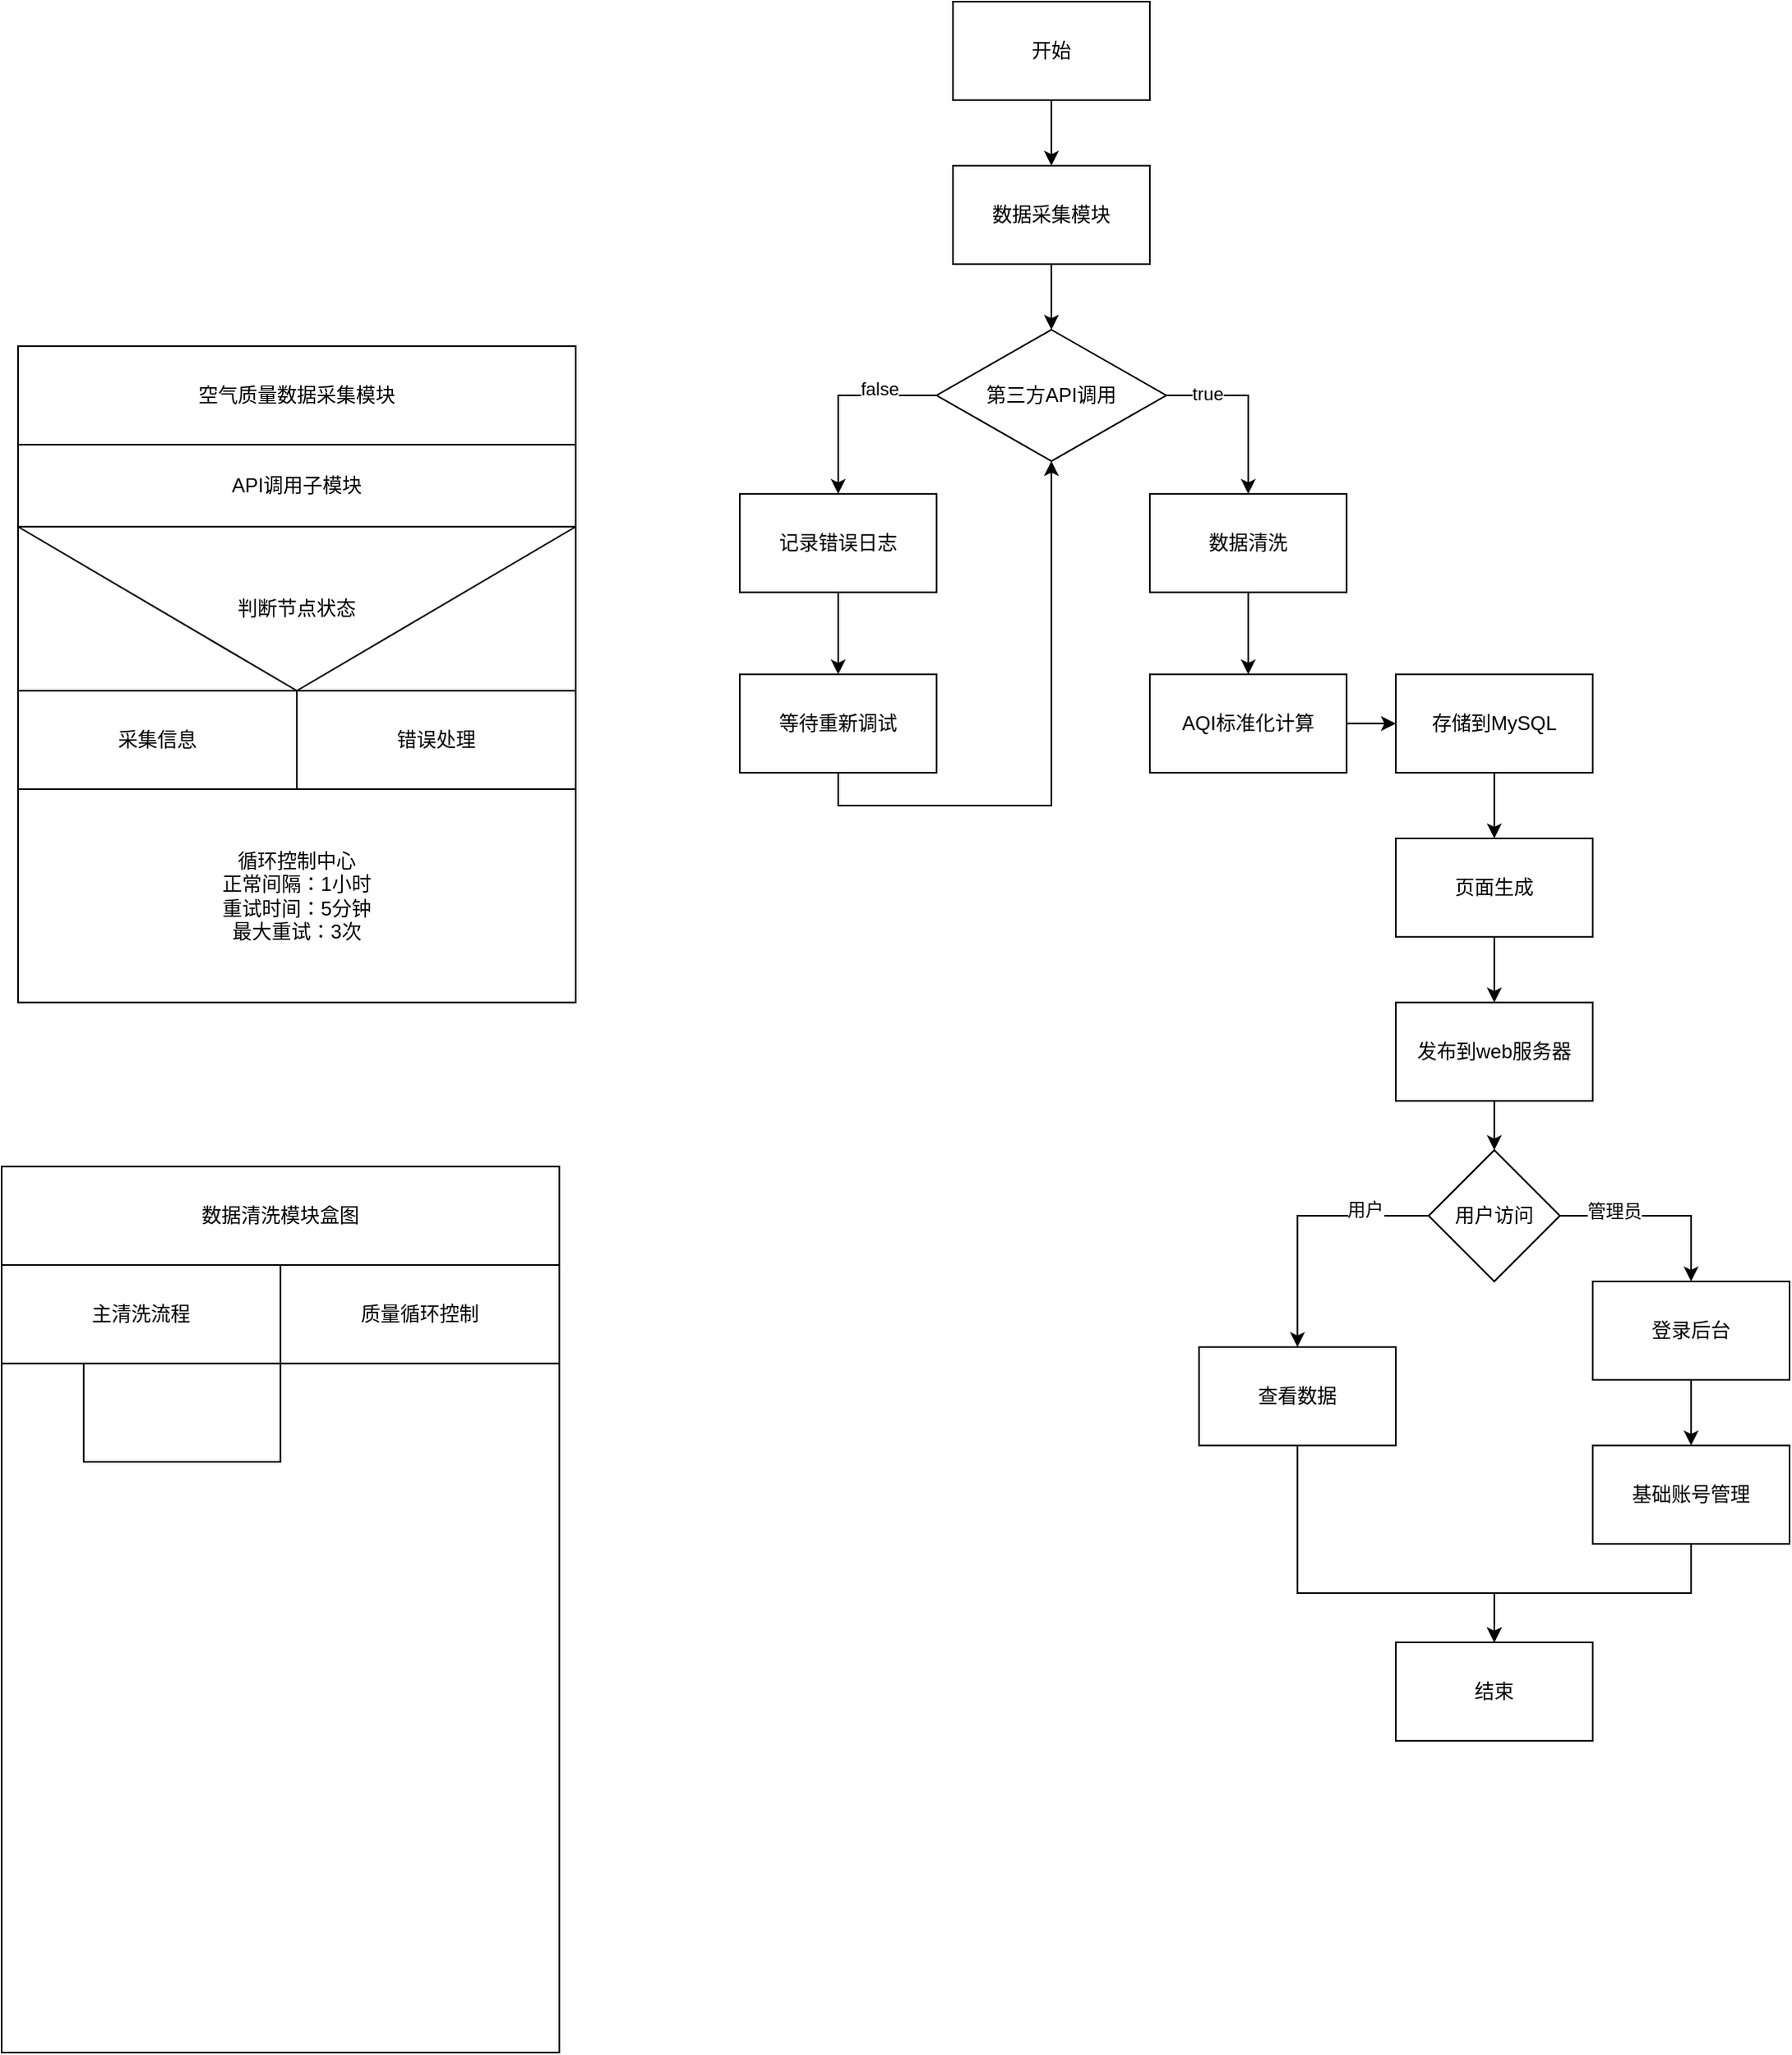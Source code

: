 <mxfile version="26.2.5" pages="3">
  <diagram name="第 1 页" id="ARpZnLf89aFGDRDLgZmb">
    <mxGraphModel dx="1066" dy="1204" grid="1" gridSize="10" guides="1" tooltips="1" connect="1" arrows="1" fold="1" page="0" pageScale="1" pageWidth="827" pageHeight="1169" background="#FFFFFF" math="0" shadow="0" adaptiveColors="none">
      <root>
        <mxCell id="0" />
        <mxCell id="1" parent="0" />
        <mxCell id="z7iYueGVClakvq6g5EIx-85" style="edgeStyle=orthogonalEdgeStyle;rounded=0;orthogonalLoop=1;jettySize=auto;html=1;exitX=0.5;exitY=1;exitDx=0;exitDy=0;entryX=0.5;entryY=0;entryDx=0;entryDy=0;" edge="1" parent="1" source="z7iYueGVClakvq6g5EIx-68" target="z7iYueGVClakvq6g5EIx-69">
          <mxGeometry relative="1" as="geometry" />
        </mxCell>
        <mxCell id="z7iYueGVClakvq6g5EIx-68" value="开始" style="rounded=0;whiteSpace=wrap;html=1;" vertex="1" parent="1">
          <mxGeometry x="280" y="-290" width="120" height="60" as="geometry" />
        </mxCell>
        <mxCell id="z7iYueGVClakvq6g5EIx-86" style="edgeStyle=orthogonalEdgeStyle;rounded=0;orthogonalLoop=1;jettySize=auto;html=1;exitX=0.5;exitY=1;exitDx=0;exitDy=0;entryX=0.5;entryY=0;entryDx=0;entryDy=0;" edge="1" parent="1" source="z7iYueGVClakvq6g5EIx-69" target="z7iYueGVClakvq6g5EIx-70">
          <mxGeometry relative="1" as="geometry" />
        </mxCell>
        <mxCell id="z7iYueGVClakvq6g5EIx-69" value="数据采集模块" style="rounded=0;whiteSpace=wrap;html=1;" vertex="1" parent="1">
          <mxGeometry x="280" y="-190" width="120" height="60" as="geometry" />
        </mxCell>
        <mxCell id="z7iYueGVClakvq6g5EIx-87" style="edgeStyle=orthogonalEdgeStyle;rounded=0;orthogonalLoop=1;jettySize=auto;html=1;exitX=0;exitY=0.5;exitDx=0;exitDy=0;entryX=0.5;entryY=0;entryDx=0;entryDy=0;" edge="1" parent="1" source="z7iYueGVClakvq6g5EIx-70" target="z7iYueGVClakvq6g5EIx-71">
          <mxGeometry relative="1" as="geometry" />
        </mxCell>
        <mxCell id="z7iYueGVClakvq6g5EIx-109" value="false" style="edgeLabel;html=1;align=center;verticalAlign=middle;resizable=0;points=[];" vertex="1" connectable="0" parent="z7iYueGVClakvq6g5EIx-87">
          <mxGeometry x="-0.411" y="-4" relative="1" as="geometry">
            <mxPoint as="offset" />
          </mxGeometry>
        </mxCell>
        <mxCell id="z7iYueGVClakvq6g5EIx-90" style="edgeStyle=orthogonalEdgeStyle;rounded=0;orthogonalLoop=1;jettySize=auto;html=1;exitX=1;exitY=0.5;exitDx=0;exitDy=0;entryX=0.5;entryY=0;entryDx=0;entryDy=0;" edge="1" parent="1" source="z7iYueGVClakvq6g5EIx-70" target="z7iYueGVClakvq6g5EIx-73">
          <mxGeometry relative="1" as="geometry" />
        </mxCell>
        <mxCell id="z7iYueGVClakvq6g5EIx-110" value="true" style="edgeLabel;html=1;align=center;verticalAlign=middle;resizable=0;points=[];" vertex="1" connectable="0" parent="z7iYueGVClakvq6g5EIx-90">
          <mxGeometry x="-0.553" y="1" relative="1" as="geometry">
            <mxPoint as="offset" />
          </mxGeometry>
        </mxCell>
        <mxCell id="z7iYueGVClakvq6g5EIx-70" value="第三方API调用" style="rhombus;whiteSpace=wrap;html=1;" vertex="1" parent="1">
          <mxGeometry x="270" y="-90" width="140" height="80" as="geometry" />
        </mxCell>
        <mxCell id="z7iYueGVClakvq6g5EIx-88" style="edgeStyle=orthogonalEdgeStyle;rounded=0;orthogonalLoop=1;jettySize=auto;html=1;exitX=0.5;exitY=1;exitDx=0;exitDy=0;entryX=0.5;entryY=0;entryDx=0;entryDy=0;" edge="1" parent="1" source="z7iYueGVClakvq6g5EIx-71" target="z7iYueGVClakvq6g5EIx-72">
          <mxGeometry relative="1" as="geometry" />
        </mxCell>
        <mxCell id="z7iYueGVClakvq6g5EIx-71" value="记录错误日志" style="rounded=0;whiteSpace=wrap;html=1;" vertex="1" parent="1">
          <mxGeometry x="150" y="10" width="120" height="60" as="geometry" />
        </mxCell>
        <mxCell id="z7iYueGVClakvq6g5EIx-89" style="edgeStyle=orthogonalEdgeStyle;rounded=0;orthogonalLoop=1;jettySize=auto;html=1;exitX=0.5;exitY=1;exitDx=0;exitDy=0;entryX=0.5;entryY=1;entryDx=0;entryDy=0;" edge="1" parent="1" source="z7iYueGVClakvq6g5EIx-72" target="z7iYueGVClakvq6g5EIx-70">
          <mxGeometry relative="1" as="geometry" />
        </mxCell>
        <mxCell id="z7iYueGVClakvq6g5EIx-72" value="等待重新调试" style="rounded=0;whiteSpace=wrap;html=1;" vertex="1" parent="1">
          <mxGeometry x="150" y="120" width="120" height="60" as="geometry" />
        </mxCell>
        <mxCell id="z7iYueGVClakvq6g5EIx-91" style="edgeStyle=orthogonalEdgeStyle;rounded=0;orthogonalLoop=1;jettySize=auto;html=1;exitX=0.5;exitY=1;exitDx=0;exitDy=0;" edge="1" parent="1" source="z7iYueGVClakvq6g5EIx-73" target="z7iYueGVClakvq6g5EIx-74">
          <mxGeometry relative="1" as="geometry" />
        </mxCell>
        <mxCell id="z7iYueGVClakvq6g5EIx-73" value="数据清洗" style="rounded=0;whiteSpace=wrap;html=1;" vertex="1" parent="1">
          <mxGeometry x="400" y="10" width="120" height="60" as="geometry" />
        </mxCell>
        <mxCell id="z7iYueGVClakvq6g5EIx-92" style="edgeStyle=orthogonalEdgeStyle;rounded=0;orthogonalLoop=1;jettySize=auto;html=1;exitX=1;exitY=0.5;exitDx=0;exitDy=0;entryX=0;entryY=0.5;entryDx=0;entryDy=0;" edge="1" parent="1" source="z7iYueGVClakvq6g5EIx-74" target="z7iYueGVClakvq6g5EIx-75">
          <mxGeometry relative="1" as="geometry" />
        </mxCell>
        <mxCell id="z7iYueGVClakvq6g5EIx-74" value="AQI标准化计算" style="rounded=0;whiteSpace=wrap;html=1;" vertex="1" parent="1">
          <mxGeometry x="400" y="120" width="120" height="60" as="geometry" />
        </mxCell>
        <mxCell id="z7iYueGVClakvq6g5EIx-96" style="edgeStyle=orthogonalEdgeStyle;rounded=0;orthogonalLoop=1;jettySize=auto;html=1;exitX=0.5;exitY=1;exitDx=0;exitDy=0;entryX=0.5;entryY=0;entryDx=0;entryDy=0;" edge="1" parent="1" source="z7iYueGVClakvq6g5EIx-75" target="z7iYueGVClakvq6g5EIx-77">
          <mxGeometry relative="1" as="geometry" />
        </mxCell>
        <mxCell id="z7iYueGVClakvq6g5EIx-75" value="存储到MySQL" style="rounded=0;whiteSpace=wrap;html=1;" vertex="1" parent="1">
          <mxGeometry x="550" y="120" width="120" height="60" as="geometry" />
        </mxCell>
        <mxCell id="z7iYueGVClakvq6g5EIx-97" value="" style="edgeStyle=orthogonalEdgeStyle;rounded=0;orthogonalLoop=1;jettySize=auto;html=1;" edge="1" parent="1" source="z7iYueGVClakvq6g5EIx-77" target="z7iYueGVClakvq6g5EIx-78">
          <mxGeometry relative="1" as="geometry" />
        </mxCell>
        <mxCell id="z7iYueGVClakvq6g5EIx-77" value="页面生成" style="rounded=0;whiteSpace=wrap;html=1;" vertex="1" parent="1">
          <mxGeometry x="550" y="220" width="120" height="60" as="geometry" />
        </mxCell>
        <mxCell id="z7iYueGVClakvq6g5EIx-98" value="" style="edgeStyle=orthogonalEdgeStyle;rounded=0;orthogonalLoop=1;jettySize=auto;html=1;" edge="1" parent="1" source="z7iYueGVClakvq6g5EIx-78" target="z7iYueGVClakvq6g5EIx-81">
          <mxGeometry relative="1" as="geometry" />
        </mxCell>
        <mxCell id="z7iYueGVClakvq6g5EIx-78" value="发布到web服务器" style="rounded=0;whiteSpace=wrap;html=1;" vertex="1" parent="1">
          <mxGeometry x="550" y="320" width="120" height="60" as="geometry" />
        </mxCell>
        <mxCell id="z7iYueGVClakvq6g5EIx-107" style="edgeStyle=orthogonalEdgeStyle;rounded=0;orthogonalLoop=1;jettySize=auto;html=1;exitX=0.5;exitY=1;exitDx=0;exitDy=0;entryX=0.5;entryY=0;entryDx=0;entryDy=0;" edge="1" parent="1" source="z7iYueGVClakvq6g5EIx-79" target="z7iYueGVClakvq6g5EIx-84">
          <mxGeometry relative="1" as="geometry">
            <Array as="points">
              <mxPoint x="490" y="680" />
              <mxPoint x="610" y="680" />
            </Array>
          </mxGeometry>
        </mxCell>
        <mxCell id="z7iYueGVClakvq6g5EIx-79" value="查看数据" style="rounded=0;whiteSpace=wrap;html=1;" vertex="1" parent="1">
          <mxGeometry x="430" y="530" width="120" height="60" as="geometry" />
        </mxCell>
        <mxCell id="z7iYueGVClakvq6g5EIx-99" style="edgeStyle=orthogonalEdgeStyle;rounded=0;orthogonalLoop=1;jettySize=auto;html=1;exitX=0;exitY=0.5;exitDx=0;exitDy=0;" edge="1" parent="1" source="z7iYueGVClakvq6g5EIx-81" target="z7iYueGVClakvq6g5EIx-79">
          <mxGeometry relative="1" as="geometry" />
        </mxCell>
        <mxCell id="z7iYueGVClakvq6g5EIx-118" value="用户" style="edgeLabel;html=1;align=center;verticalAlign=middle;resizable=0;points=[];" vertex="1" connectable="0" parent="z7iYueGVClakvq6g5EIx-99">
          <mxGeometry x="-0.492" y="-4" relative="1" as="geometry">
            <mxPoint x="1" as="offset" />
          </mxGeometry>
        </mxCell>
        <mxCell id="z7iYueGVClakvq6g5EIx-108" style="edgeStyle=orthogonalEdgeStyle;rounded=0;orthogonalLoop=1;jettySize=auto;html=1;entryX=0.5;entryY=0;entryDx=0;entryDy=0;" edge="1" parent="1" source="z7iYueGVClakvq6g5EIx-81" target="z7iYueGVClakvq6g5EIx-82">
          <mxGeometry relative="1" as="geometry" />
        </mxCell>
        <mxCell id="z7iYueGVClakvq6g5EIx-115" value="管理员" style="edgeLabel;html=1;align=center;verticalAlign=middle;resizable=0;points=[];" vertex="1" connectable="0" parent="z7iYueGVClakvq6g5EIx-108">
          <mxGeometry x="-0.446" y="3" relative="1" as="geometry">
            <mxPoint as="offset" />
          </mxGeometry>
        </mxCell>
        <mxCell id="z7iYueGVClakvq6g5EIx-81" value="用户访问" style="rhombus;whiteSpace=wrap;html=1;" vertex="1" parent="1">
          <mxGeometry x="570" y="410" width="80" height="80" as="geometry" />
        </mxCell>
        <mxCell id="z7iYueGVClakvq6g5EIx-105" style="edgeStyle=orthogonalEdgeStyle;rounded=0;orthogonalLoop=1;jettySize=auto;html=1;exitX=0.5;exitY=1;exitDx=0;exitDy=0;entryX=0.5;entryY=0;entryDx=0;entryDy=0;" edge="1" parent="1" source="z7iYueGVClakvq6g5EIx-82" target="z7iYueGVClakvq6g5EIx-83">
          <mxGeometry relative="1" as="geometry" />
        </mxCell>
        <mxCell id="z7iYueGVClakvq6g5EIx-82" value="登录后台" style="rounded=0;whiteSpace=wrap;html=1;" vertex="1" parent="1">
          <mxGeometry x="670" y="490" width="120" height="60" as="geometry" />
        </mxCell>
        <mxCell id="z7iYueGVClakvq6g5EIx-84" value="结束" style="rounded=0;whiteSpace=wrap;html=1;" vertex="1" parent="1">
          <mxGeometry x="550" y="710" width="120" height="60" as="geometry" />
        </mxCell>
        <mxCell id="z7iYueGVClakvq6g5EIx-106" style="edgeStyle=orthogonalEdgeStyle;rounded=0;orthogonalLoop=1;jettySize=auto;html=1;exitX=0.5;exitY=1;exitDx=0;exitDy=0;entryX=0.5;entryY=0;entryDx=0;entryDy=0;" edge="1" parent="1" source="z7iYueGVClakvq6g5EIx-83" target="z7iYueGVClakvq6g5EIx-84">
          <mxGeometry relative="1" as="geometry">
            <Array as="points">
              <mxPoint x="730" y="680" />
              <mxPoint x="610" y="680" />
            </Array>
          </mxGeometry>
        </mxCell>
        <mxCell id="z7iYueGVClakvq6g5EIx-83" value="基础账号管理" style="rounded=0;whiteSpace=wrap;html=1;" vertex="1" parent="1">
          <mxGeometry x="670" y="590" width="120" height="60" as="geometry" />
        </mxCell>
        <mxCell id="khz72lxjm5RO3viv7EBZ-1" value="" style="html=1;dashed=0;whiteSpace=wrap;" vertex="1" parent="1">
          <mxGeometry x="-290" y="-80" width="340" height="400" as="geometry" />
        </mxCell>
        <mxCell id="khz72lxjm5RO3viv7EBZ-2" value="" style="html=1;dashed=0;whiteSpace=wrap;" vertex="1" parent="1">
          <mxGeometry x="-290" y="-20" width="340" height="340" as="geometry" />
        </mxCell>
        <mxCell id="khz72lxjm5RO3viv7EBZ-3" value="空气质量数据采集模块" style="html=1;dashed=0;whiteSpace=wrap;" vertex="1" parent="1">
          <mxGeometry x="-290" y="-80" width="340" height="60" as="geometry" />
        </mxCell>
        <mxCell id="khz72lxjm5RO3viv7EBZ-4" value="API调用子模块" style="html=1;dashed=0;whiteSpace=wrap;" vertex="1" parent="1">
          <mxGeometry x="-290" y="-20" width="340" height="50" as="geometry" />
        </mxCell>
        <mxCell id="khz72lxjm5RO3viv7EBZ-5" value="判断节点状态" style="html=1;dashed=0;whiteSpace=wrap;" vertex="1" parent="1">
          <mxGeometry x="-290" y="30" width="340" height="100" as="geometry" />
        </mxCell>
        <mxCell id="khz72lxjm5RO3viv7EBZ-10" value="" style="rounded=0;whiteSpace=wrap;html=1;" vertex="1" parent="1">
          <mxGeometry x="-290" y="130" width="340" height="60" as="geometry" />
        </mxCell>
        <mxCell id="khz72lxjm5RO3viv7EBZ-12" value="" style="endArrow=none;html=1;rounded=0;entryX=0.5;entryY=0;entryDx=0;entryDy=0;exitX=0.5;exitY=1;exitDx=0;exitDy=0;" edge="1" parent="1" source="khz72lxjm5RO3viv7EBZ-10" target="khz72lxjm5RO3viv7EBZ-10">
          <mxGeometry width="50" height="50" relative="1" as="geometry">
            <mxPoint x="-180" y="180" as="sourcePoint" />
            <mxPoint x="-130" y="130" as="targetPoint" />
          </mxGeometry>
        </mxCell>
        <mxCell id="khz72lxjm5RO3viv7EBZ-13" value="" style="endArrow=none;html=1;rounded=0;entryX=0;entryY=0;entryDx=0;entryDy=0;exitX=0.5;exitY=1;exitDx=0;exitDy=0;" edge="1" parent="1" source="khz72lxjm5RO3viv7EBZ-5" target="khz72lxjm5RO3viv7EBZ-5">
          <mxGeometry width="50" height="50" relative="1" as="geometry">
            <mxPoint x="-180" y="180" as="sourcePoint" />
            <mxPoint x="-130" y="130" as="targetPoint" />
          </mxGeometry>
        </mxCell>
        <mxCell id="khz72lxjm5RO3viv7EBZ-14" value="" style="endArrow=none;html=1;rounded=0;entryX=1;entryY=0;entryDx=0;entryDy=0;exitX=0.5;exitY=0;exitDx=0;exitDy=0;" edge="1" parent="1" source="khz72lxjm5RO3viv7EBZ-10" target="khz72lxjm5RO3viv7EBZ-5">
          <mxGeometry width="50" height="50" relative="1" as="geometry">
            <mxPoint x="-180" y="180" as="sourcePoint" />
            <mxPoint x="-130" y="130" as="targetPoint" />
          </mxGeometry>
        </mxCell>
        <mxCell id="khz72lxjm5RO3viv7EBZ-15" value="采集信息" style="rounded=0;whiteSpace=wrap;html=1;" vertex="1" parent="1">
          <mxGeometry x="-290" y="130" width="170" height="60" as="geometry" />
        </mxCell>
        <mxCell id="khz72lxjm5RO3viv7EBZ-16" value="错误处理" style="rounded=0;whiteSpace=wrap;html=1;" vertex="1" parent="1">
          <mxGeometry x="-120" y="130" width="170" height="60" as="geometry" />
        </mxCell>
        <mxCell id="khz72lxjm5RO3viv7EBZ-19" style="edgeStyle=orthogonalEdgeStyle;rounded=0;orthogonalLoop=1;jettySize=auto;html=1;exitX=0.5;exitY=1;exitDx=0;exitDy=0;" edge="1" parent="1" source="khz72lxjm5RO3viv7EBZ-2" target="khz72lxjm5RO3viv7EBZ-2">
          <mxGeometry relative="1" as="geometry" />
        </mxCell>
        <mxCell id="khz72lxjm5RO3viv7EBZ-20" value="循环控制中心&lt;div&gt;&lt;div&gt;正常间隔：1小时&lt;/div&gt;&lt;div&gt;&lt;span style=&quot;background-color: transparent; color: light-dark(rgb(0, 0, 0), rgb(255, 255, 255));&quot;&gt;重试时间：5分钟&lt;/span&gt;&lt;/div&gt;&lt;div&gt;最大重试：3次&lt;/div&gt;&lt;/div&gt;" style="rounded=0;whiteSpace=wrap;html=1;" vertex="1" parent="1">
          <mxGeometry x="-290" y="190" width="340" height="130" as="geometry" />
        </mxCell>
        <mxCell id="khz72lxjm5RO3viv7EBZ-21" value="" style="rounded=0;whiteSpace=wrap;html=1;" vertex="1" parent="1">
          <mxGeometry x="-300" y="420" width="340" height="540" as="geometry" />
        </mxCell>
        <mxCell id="khz72lxjm5RO3viv7EBZ-22" value="数据清洗模块盒图" style="rounded=0;whiteSpace=wrap;html=1;" vertex="1" parent="1">
          <mxGeometry x="-300" y="420" width="340" height="60" as="geometry" />
        </mxCell>
        <mxCell id="khz72lxjm5RO3viv7EBZ-24" value="质量循环控制" style="rounded=0;whiteSpace=wrap;html=1;" vertex="1" parent="1">
          <mxGeometry x="-130" y="480" width="170" height="60" as="geometry" />
        </mxCell>
        <mxCell id="khz72lxjm5RO3viv7EBZ-25" value="主清洗流程" style="rounded=0;whiteSpace=wrap;html=1;" vertex="1" parent="1">
          <mxGeometry x="-300" y="480" width="170" height="60" as="geometry" />
        </mxCell>
        <mxCell id="khz72lxjm5RO3viv7EBZ-27" value="" style="rounded=0;whiteSpace=wrap;html=1;" vertex="1" parent="1">
          <mxGeometry x="-250" y="540" width="120" height="60" as="geometry" />
        </mxCell>
      </root>
    </mxGraphModel>
  </diagram>
  <diagram id="gKkSgGuTDK8tn0H0V4SA" name="第 2 页">
    <mxGraphModel grid="1" page="0" gridSize="10" guides="1" tooltips="1" connect="1" arrows="1" fold="1" pageScale="1" pageWidth="827" pageHeight="1169" math="0" shadow="0">
      <root>
        <mxCell id="0" />
        <mxCell id="1" parent="0" />
      </root>
    </mxGraphModel>
  </diagram>
  <diagram id="hDEhHZ6gkwoZA9xHeRo-" name="第 3 页">
    <mxGraphModel dx="1235" dy="570" grid="1" gridSize="10" guides="1" tooltips="1" connect="1" arrows="1" fold="1" page="0" pageScale="1" pageWidth="827" pageHeight="1169" math="0" shadow="0">
      <root>
        <mxCell id="0" />
        <mxCell id="1" parent="0" />
        <mxCell id="iTWW-QAXiyCc45ue7ln9-1" value="" style="html=1;dashed=0;whiteSpace=wrap;" vertex="1" parent="1">
          <mxGeometry x="50" y="10" width="100" height="50" as="geometry" />
        </mxCell>
      </root>
    </mxGraphModel>
  </diagram>
</mxfile>
